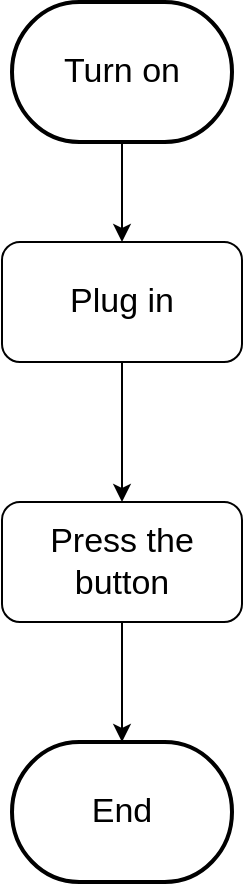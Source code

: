 <mxfile version="24.6.4" type="github">
  <diagram name="Страница — 1" id="3UYa8eNHm0zkkz9ugudo">
    <mxGraphModel dx="1386" dy="751" grid="1" gridSize="10" guides="1" tooltips="1" connect="1" arrows="1" fold="1" page="1" pageScale="1" pageWidth="827" pageHeight="1169" math="0" shadow="0">
      <root>
        <mxCell id="0" />
        <mxCell id="1" parent="0" />
        <mxCell id="KBp-xDSjl129Jcb2t5zg-3" value="" style="edgeStyle=orthogonalEdgeStyle;rounded=0;orthogonalLoop=1;jettySize=auto;html=1;" edge="1" parent="1" source="KBp-xDSjl129Jcb2t5zg-1" target="KBp-xDSjl129Jcb2t5zg-2">
          <mxGeometry relative="1" as="geometry" />
        </mxCell>
        <mxCell id="KBp-xDSjl129Jcb2t5zg-1" value="Turn on" style="strokeWidth=2;html=1;shape=mxgraph.flowchart.terminator;whiteSpace=wrap;fontSize=17;" vertex="1" parent="1">
          <mxGeometry x="359" y="60" width="110" height="70" as="geometry" />
        </mxCell>
        <mxCell id="KBp-xDSjl129Jcb2t5zg-6" value="" style="edgeStyle=orthogonalEdgeStyle;rounded=0;orthogonalLoop=1;jettySize=auto;html=1;" edge="1" parent="1" source="KBp-xDSjl129Jcb2t5zg-2" target="KBp-xDSjl129Jcb2t5zg-4">
          <mxGeometry relative="1" as="geometry" />
        </mxCell>
        <mxCell id="KBp-xDSjl129Jcb2t5zg-2" value="Plug in" style="rounded=1;whiteSpace=wrap;html=1;fontSize=17;" vertex="1" parent="1">
          <mxGeometry x="354" y="180" width="120" height="60" as="geometry" />
        </mxCell>
        <mxCell id="KBp-xDSjl129Jcb2t5zg-8" value="" style="edgeStyle=orthogonalEdgeStyle;rounded=0;orthogonalLoop=1;jettySize=auto;html=1;" edge="1" parent="1" source="KBp-xDSjl129Jcb2t5zg-4" target="KBp-xDSjl129Jcb2t5zg-7">
          <mxGeometry relative="1" as="geometry" />
        </mxCell>
        <mxCell id="KBp-xDSjl129Jcb2t5zg-4" value="Press the button" style="rounded=1;whiteSpace=wrap;html=1;fontSize=17;" vertex="1" parent="1">
          <mxGeometry x="354" y="310" width="120" height="60" as="geometry" />
        </mxCell>
        <mxCell id="KBp-xDSjl129Jcb2t5zg-7" value="End" style="strokeWidth=2;html=1;shape=mxgraph.flowchart.terminator;whiteSpace=wrap;fontSize=17;" vertex="1" parent="1">
          <mxGeometry x="359" y="430" width="110" height="70" as="geometry" />
        </mxCell>
      </root>
    </mxGraphModel>
  </diagram>
</mxfile>
